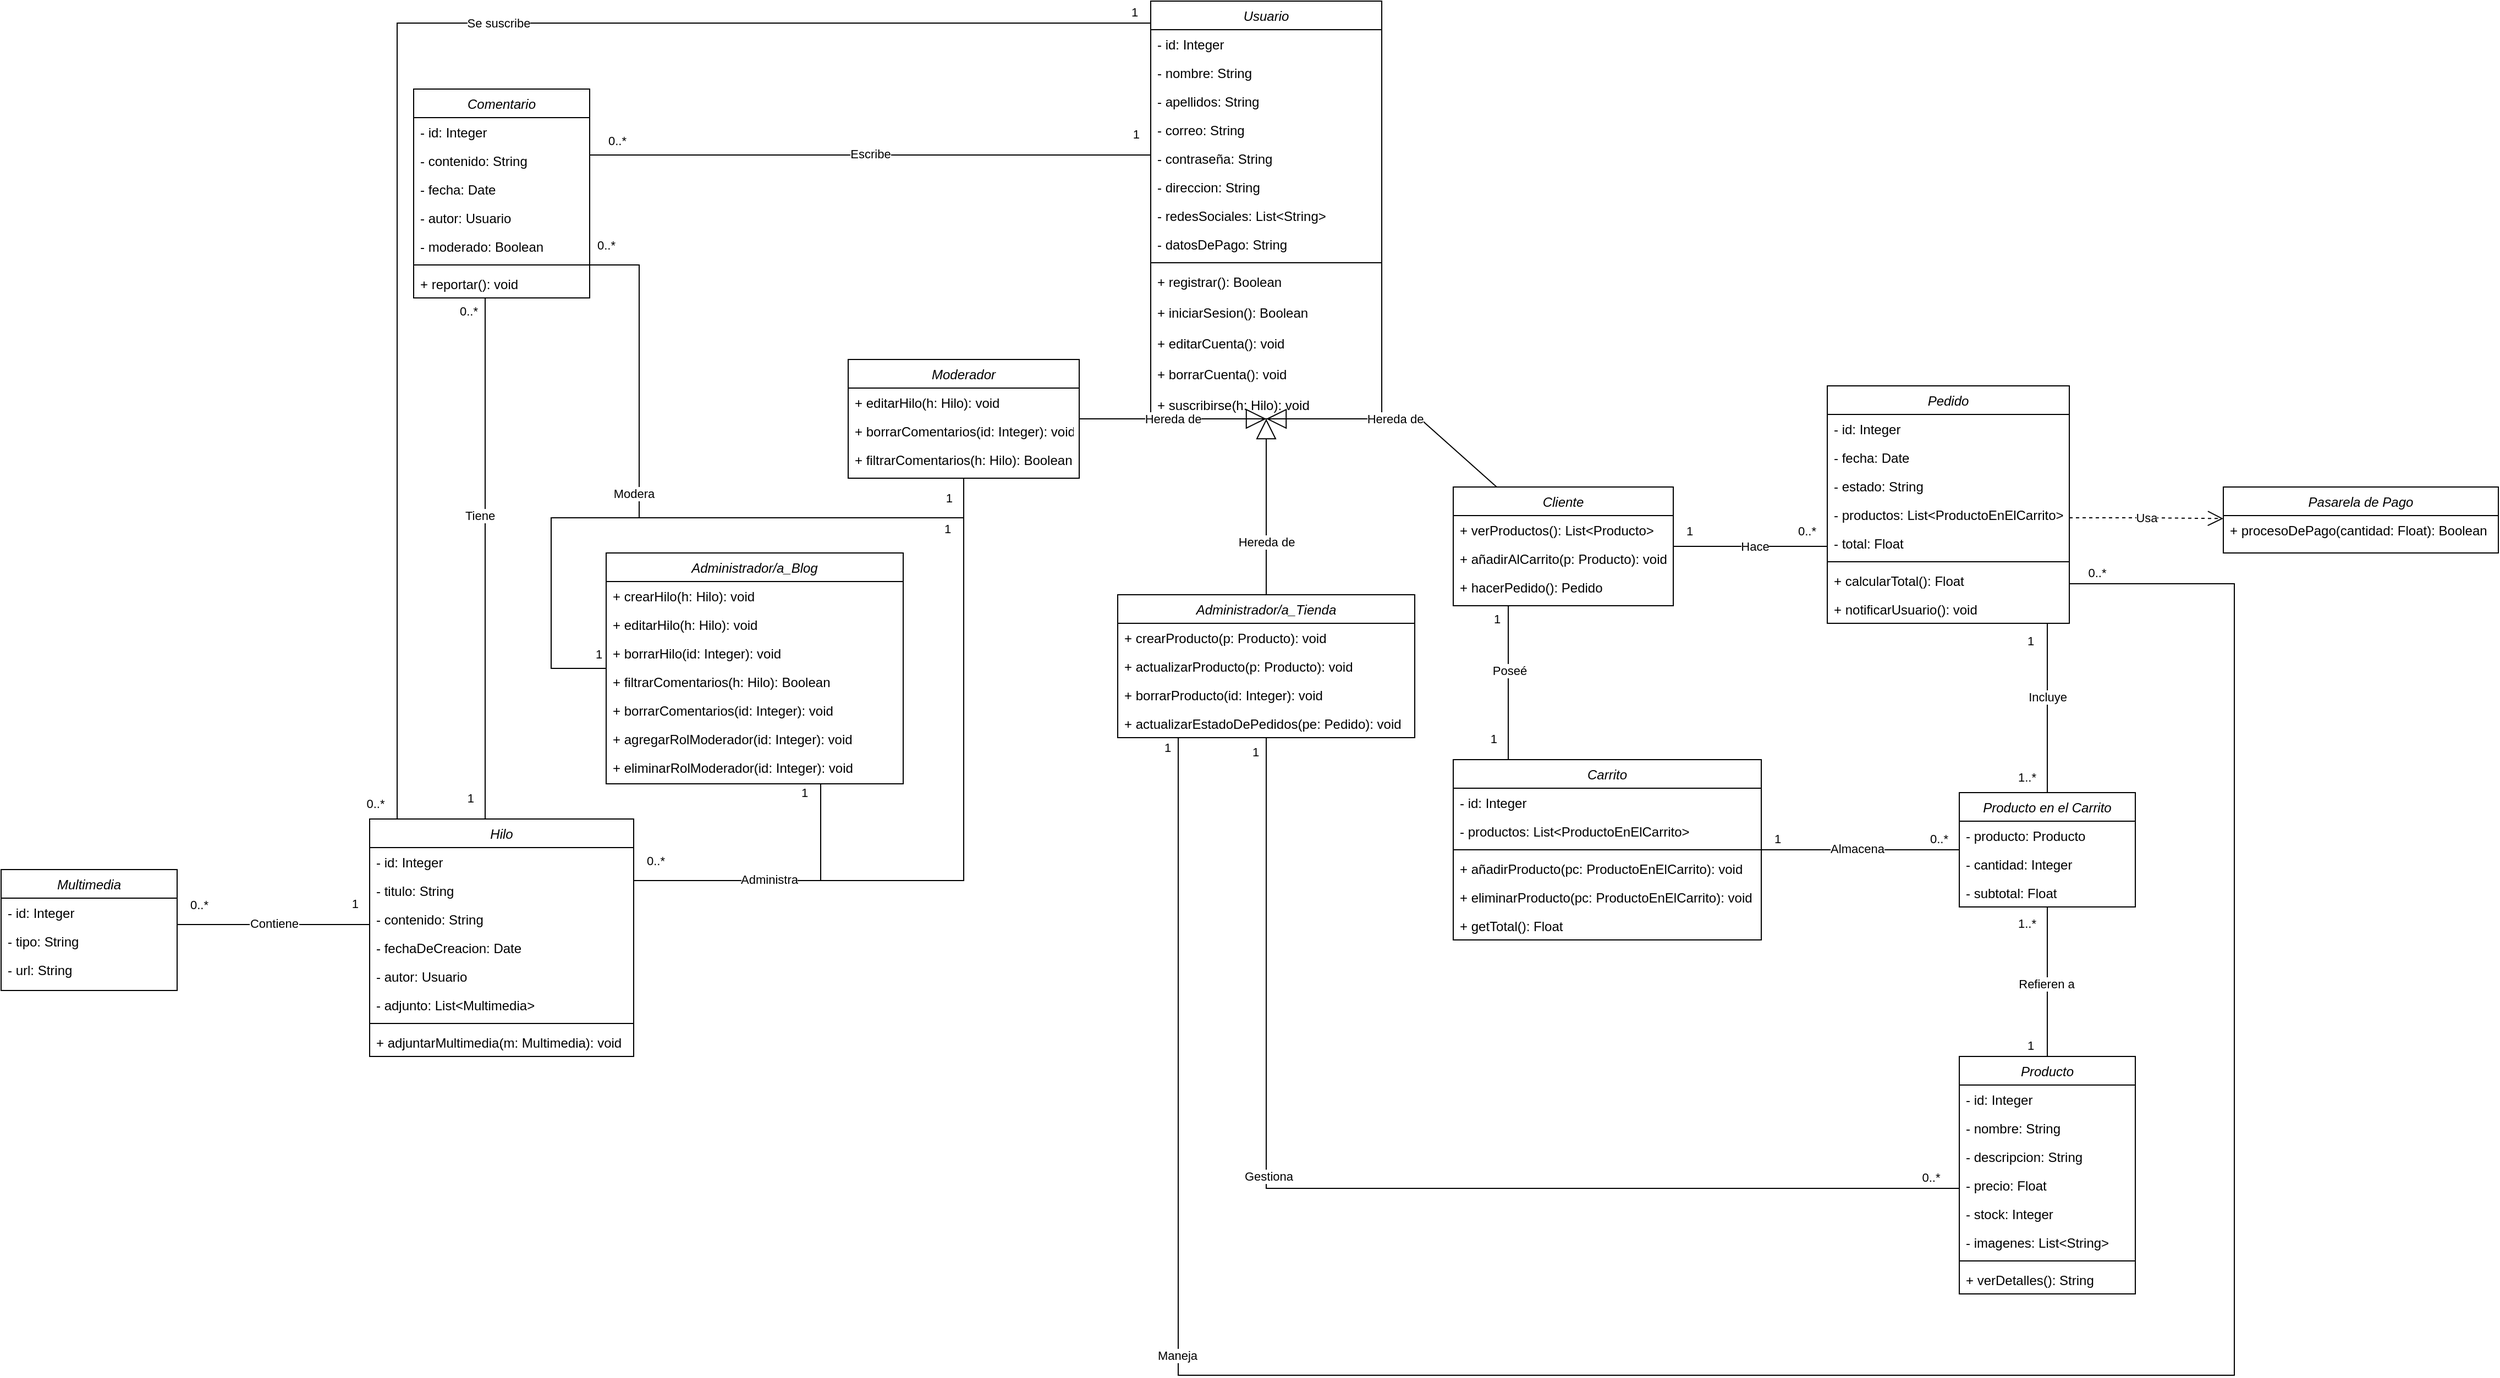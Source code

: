 <mxfile version="26.2.14">
  <diagram id="C5RBs43oDa-KdzZeNtuy" name="Page-1">
    <mxGraphModel dx="4631" dy="1529" grid="1" gridSize="10" guides="1" tooltips="1" connect="1" arrows="1" fold="1" page="1" pageScale="1" pageWidth="827" pageHeight="1169" math="0" shadow="0">
      <root>
        <mxCell id="WIyWlLk6GJQsqaUBKTNV-0" />
        <mxCell id="WIyWlLk6GJQsqaUBKTNV-1" parent="WIyWlLk6GJQsqaUBKTNV-0" />
        <mxCell id="zkfFHV4jXpPFQw0GAbJ--0" value="Usuario" style="swimlane;fontStyle=2;align=center;verticalAlign=top;childLayout=stackLayout;horizontal=1;startSize=26;horizontalStack=0;resizeParent=1;resizeLast=0;collapsible=1;marginBottom=0;rounded=0;shadow=0;strokeWidth=1;" parent="WIyWlLk6GJQsqaUBKTNV-1" vertex="1">
          <mxGeometry x="195" y="120" width="210" height="380" as="geometry">
            <mxRectangle x="230" y="140" width="160" height="26" as="alternateBounds" />
          </mxGeometry>
        </mxCell>
        <mxCell id="zkfFHV4jXpPFQw0GAbJ--1" value="- id: Integer" style="text;align=left;verticalAlign=top;spacingLeft=4;spacingRight=4;overflow=hidden;rotatable=0;points=[[0,0.5],[1,0.5]];portConstraint=eastwest;" parent="zkfFHV4jXpPFQw0GAbJ--0" vertex="1">
          <mxGeometry y="26" width="210" height="26" as="geometry" />
        </mxCell>
        <mxCell id="zkfFHV4jXpPFQw0GAbJ--2" value="- nombre: String" style="text;align=left;verticalAlign=top;spacingLeft=4;spacingRight=4;overflow=hidden;rotatable=0;points=[[0,0.5],[1,0.5]];portConstraint=eastwest;rounded=0;shadow=0;html=0;" parent="zkfFHV4jXpPFQw0GAbJ--0" vertex="1">
          <mxGeometry y="52" width="210" height="26" as="geometry" />
        </mxCell>
        <mxCell id="EdzVAx-ykG8dgAN9baYQ-36" value="- apellidos: String" style="text;align=left;verticalAlign=top;spacingLeft=4;spacingRight=4;overflow=hidden;rotatable=0;points=[[0,0.5],[1,0.5]];portConstraint=eastwest;rounded=0;shadow=0;html=0;" vertex="1" parent="zkfFHV4jXpPFQw0GAbJ--0">
          <mxGeometry y="78" width="210" height="26" as="geometry" />
        </mxCell>
        <mxCell id="N17QHkj_HM7ta7RUgx-7-75" value="- correo: String" style="text;align=left;verticalAlign=top;spacingLeft=4;spacingRight=4;overflow=hidden;rotatable=0;points=[[0,0.5],[1,0.5]];portConstraint=eastwest;rounded=0;shadow=0;html=0;" parent="zkfFHV4jXpPFQw0GAbJ--0" vertex="1">
          <mxGeometry y="104" width="210" height="26" as="geometry" />
        </mxCell>
        <mxCell id="N17QHkj_HM7ta7RUgx-7-76" value="- contraseña: String" style="text;align=left;verticalAlign=top;spacingLeft=4;spacingRight=4;overflow=hidden;rotatable=0;points=[[0,0.5],[1,0.5]];portConstraint=eastwest;rounded=0;shadow=0;html=0;" parent="zkfFHV4jXpPFQw0GAbJ--0" vertex="1">
          <mxGeometry y="130" width="210" height="26" as="geometry" />
        </mxCell>
        <mxCell id="N17QHkj_HM7ta7RUgx-7-77" value="- direccion: String" style="text;align=left;verticalAlign=top;spacingLeft=4;spacingRight=4;overflow=hidden;rotatable=0;points=[[0,0.5],[1,0.5]];portConstraint=eastwest;rounded=0;shadow=0;html=0;" parent="zkfFHV4jXpPFQw0GAbJ--0" vertex="1">
          <mxGeometry y="156" width="210" height="26" as="geometry" />
        </mxCell>
        <mxCell id="EdzVAx-ykG8dgAN9baYQ-37" value="- redesSociales: List&lt;String&gt;" style="text;align=left;verticalAlign=top;spacingLeft=4;spacingRight=4;overflow=hidden;rotatable=0;points=[[0,0.5],[1,0.5]];portConstraint=eastwest;rounded=0;shadow=0;html=0;" vertex="1" parent="zkfFHV4jXpPFQw0GAbJ--0">
          <mxGeometry y="182" width="210" height="26" as="geometry" />
        </mxCell>
        <mxCell id="N17QHkj_HM7ta7RUgx-7-78" value="- datosDePago: String" style="text;align=left;verticalAlign=top;spacingLeft=4;spacingRight=4;overflow=hidden;rotatable=0;points=[[0,0.5],[1,0.5]];portConstraint=eastwest;rounded=0;shadow=0;html=0;" parent="zkfFHV4jXpPFQw0GAbJ--0" vertex="1">
          <mxGeometry y="208" width="210" height="26" as="geometry" />
        </mxCell>
        <mxCell id="zkfFHV4jXpPFQw0GAbJ--4" value="" style="line;html=1;strokeWidth=1;align=left;verticalAlign=middle;spacingTop=-1;spacingLeft=3;spacingRight=3;rotatable=0;labelPosition=right;points=[];portConstraint=eastwest;" parent="zkfFHV4jXpPFQw0GAbJ--0" vertex="1">
          <mxGeometry y="234" width="210" height="8" as="geometry" />
        </mxCell>
        <mxCell id="zkfFHV4jXpPFQw0GAbJ--5" value="+ registrar(): Boolean" style="text;align=left;verticalAlign=top;spacingLeft=4;spacingRight=4;overflow=hidden;rotatable=0;points=[[0,0.5],[1,0.5]];portConstraint=eastwest;" parent="zkfFHV4jXpPFQw0GAbJ--0" vertex="1">
          <mxGeometry y="242" width="210" height="28" as="geometry" />
        </mxCell>
        <mxCell id="N17QHkj_HM7ta7RUgx-7-79" value="+ iniciarSesion(): Boolean" style="text;align=left;verticalAlign=top;spacingLeft=4;spacingRight=4;overflow=hidden;rotatable=0;points=[[0,0.5],[1,0.5]];portConstraint=eastwest;" parent="zkfFHV4jXpPFQw0GAbJ--0" vertex="1">
          <mxGeometry y="270" width="210" height="28" as="geometry" />
        </mxCell>
        <mxCell id="N17QHkj_HM7ta7RUgx-7-80" value="+ editarCuenta(): void" style="text;align=left;verticalAlign=top;spacingLeft=4;spacingRight=4;overflow=hidden;rotatable=0;points=[[0,0.5],[1,0.5]];portConstraint=eastwest;" parent="zkfFHV4jXpPFQw0GAbJ--0" vertex="1">
          <mxGeometry y="298" width="210" height="28" as="geometry" />
        </mxCell>
        <mxCell id="N17QHkj_HM7ta7RUgx-7-81" value="+ borrarCuenta(): void" style="text;align=left;verticalAlign=top;spacingLeft=4;spacingRight=4;overflow=hidden;rotatable=0;points=[[0,0.5],[1,0.5]];portConstraint=eastwest;" parent="zkfFHV4jXpPFQw0GAbJ--0" vertex="1">
          <mxGeometry y="326" width="210" height="28" as="geometry" />
        </mxCell>
        <mxCell id="N17QHkj_HM7ta7RUgx-7-176" value="+ suscribirse(h: Hilo): void" style="text;align=left;verticalAlign=top;spacingLeft=4;spacingRight=4;overflow=hidden;rotatable=0;points=[[0,0.5],[1,0.5]];portConstraint=eastwest;" parent="zkfFHV4jXpPFQw0GAbJ--0" vertex="1">
          <mxGeometry y="354" width="210" height="26" as="geometry" />
        </mxCell>
        <mxCell id="N17QHkj_HM7ta7RUgx-7-183" style="edgeStyle=orthogonalEdgeStyle;rounded=0;orthogonalLoop=1;jettySize=auto;html=1;endArrow=none;startFill=0;" parent="WIyWlLk6GJQsqaUBKTNV-1" source="N17QHkj_HM7ta7RUgx-7-6" target="N17QHkj_HM7ta7RUgx-7-18" edge="1">
          <mxGeometry relative="1" as="geometry">
            <mxPoint x="570" y="1220" as="targetPoint" />
            <Array as="points">
              <mxPoint x="300" y="1200" />
            </Array>
          </mxGeometry>
        </mxCell>
        <mxCell id="N17QHkj_HM7ta7RUgx-7-184" value="1" style="edgeLabel;html=1;align=center;verticalAlign=middle;resizable=0;points=[];" parent="N17QHkj_HM7ta7RUgx-7-183" vertex="1" connectable="0">
          <mxGeometry x="-0.976" y="-1" relative="1" as="geometry">
            <mxPoint x="-9" as="offset" />
          </mxGeometry>
        </mxCell>
        <mxCell id="N17QHkj_HM7ta7RUgx-7-185" value="0..*" style="edgeLabel;html=1;align=center;verticalAlign=middle;resizable=0;points=[];" parent="N17QHkj_HM7ta7RUgx-7-183" vertex="1" connectable="0">
          <mxGeometry x="0.945" y="2" relative="1" as="geometry">
            <mxPoint x="2" y="-8" as="offset" />
          </mxGeometry>
        </mxCell>
        <mxCell id="N17QHkj_HM7ta7RUgx-7-186" value="Gestiona" style="edgeLabel;html=1;align=center;verticalAlign=middle;resizable=0;points=[];" parent="N17QHkj_HM7ta7RUgx-7-183" vertex="1" connectable="0">
          <mxGeometry x="-0.233" y="2" relative="1" as="geometry">
            <mxPoint as="offset" />
          </mxGeometry>
        </mxCell>
        <mxCell id="N17QHkj_HM7ta7RUgx-7-6" value="Administrador/a_Tienda" style="swimlane;fontStyle=2;align=center;verticalAlign=top;childLayout=stackLayout;horizontal=1;startSize=26;horizontalStack=0;resizeParent=1;resizeLast=0;collapsible=1;marginBottom=0;rounded=0;shadow=0;strokeWidth=1;" parent="WIyWlLk6GJQsqaUBKTNV-1" vertex="1">
          <mxGeometry x="165" y="660" width="270" height="130" as="geometry">
            <mxRectangle x="230" y="140" width="160" height="26" as="alternateBounds" />
          </mxGeometry>
        </mxCell>
        <mxCell id="N17QHkj_HM7ta7RUgx-7-8" value="+ crearProducto(p: Producto): void" style="text;align=left;verticalAlign=top;spacingLeft=4;spacingRight=4;overflow=hidden;rotatable=0;points=[[0,0.5],[1,0.5]];portConstraint=eastwest;rounded=0;shadow=0;html=0;" parent="N17QHkj_HM7ta7RUgx-7-6" vertex="1">
          <mxGeometry y="26" width="270" height="26" as="geometry" />
        </mxCell>
        <mxCell id="N17QHkj_HM7ta7RUgx-7-143" value="+ actualizarProducto(p: Producto): void" style="text;align=left;verticalAlign=top;spacingLeft=4;spacingRight=4;overflow=hidden;rotatable=0;points=[[0,0.5],[1,0.5]];portConstraint=eastwest;rounded=0;shadow=0;html=0;" parent="N17QHkj_HM7ta7RUgx-7-6" vertex="1">
          <mxGeometry y="52" width="270" height="26" as="geometry" />
        </mxCell>
        <mxCell id="N17QHkj_HM7ta7RUgx-7-87" value="+ borrarProducto(id: Integer): void" style="text;align=left;verticalAlign=top;spacingLeft=4;spacingRight=4;overflow=hidden;rotatable=0;points=[[0,0.5],[1,0.5]];portConstraint=eastwest;rounded=0;shadow=0;html=0;" parent="N17QHkj_HM7ta7RUgx-7-6" vertex="1">
          <mxGeometry y="78" width="270" height="26" as="geometry" />
        </mxCell>
        <mxCell id="N17QHkj_HM7ta7RUgx-7-88" value="+ actualizarEstadoDePedidos(pe: Pedido): void" style="text;align=left;verticalAlign=top;spacingLeft=4;spacingRight=4;overflow=hidden;rotatable=0;points=[[0,0.5],[1,0.5]];portConstraint=eastwest;rounded=0;shadow=0;html=0;" parent="N17QHkj_HM7ta7RUgx-7-6" vertex="1">
          <mxGeometry y="104" width="270" height="26" as="geometry" />
        </mxCell>
        <mxCell id="N17QHkj_HM7ta7RUgx-7-177" style="edgeStyle=orthogonalEdgeStyle;rounded=0;orthogonalLoop=1;jettySize=auto;html=1;endArrow=none;startFill=0;" parent="WIyWlLk6GJQsqaUBKTNV-1" source="N17QHkj_HM7ta7RUgx-7-12" edge="1">
          <mxGeometry relative="1" as="geometry">
            <mxPoint x="-180" y="920" as="targetPoint" />
            <Array as="points">
              <mxPoint x="25" y="920" />
            </Array>
          </mxGeometry>
        </mxCell>
        <mxCell id="N17QHkj_HM7ta7RUgx-7-178" value="1" style="edgeLabel;html=1;align=center;verticalAlign=middle;resizable=0;points=[];" parent="N17QHkj_HM7ta7RUgx-7-177" vertex="1" connectable="0">
          <mxGeometry x="-0.905" y="2" relative="1" as="geometry">
            <mxPoint x="-17" y="19" as="offset" />
          </mxGeometry>
        </mxCell>
        <mxCell id="N17QHkj_HM7ta7RUgx-7-12" value="Moderador" style="swimlane;fontStyle=2;align=center;verticalAlign=top;childLayout=stackLayout;horizontal=1;startSize=26;horizontalStack=0;resizeParent=1;resizeLast=0;collapsible=1;marginBottom=0;rounded=0;shadow=0;strokeWidth=1;" parent="WIyWlLk6GJQsqaUBKTNV-1" vertex="1">
          <mxGeometry x="-80" y="446" width="210" height="108" as="geometry">
            <mxRectangle x="230" y="140" width="160" height="26" as="alternateBounds" />
          </mxGeometry>
        </mxCell>
        <mxCell id="N17QHkj_HM7ta7RUgx-7-173" value="+ editarHilo(h: Hilo): void" style="text;align=left;verticalAlign=top;spacingLeft=4;spacingRight=4;overflow=hidden;rotatable=0;points=[[0,0.5],[1,0.5]];portConstraint=eastwest;rounded=0;shadow=0;html=0;" parent="N17QHkj_HM7ta7RUgx-7-12" vertex="1">
          <mxGeometry y="26" width="210" height="26" as="geometry" />
        </mxCell>
        <mxCell id="N17QHkj_HM7ta7RUgx-7-168" value="+ borrarComentarios(id: Integer): void" style="text;align=left;verticalAlign=top;spacingLeft=4;spacingRight=4;overflow=hidden;rotatable=0;points=[[0,0.5],[1,0.5]];portConstraint=eastwest;rounded=0;shadow=0;html=0;" parent="N17QHkj_HM7ta7RUgx-7-12" vertex="1">
          <mxGeometry y="52" width="210" height="26" as="geometry" />
        </mxCell>
        <mxCell id="N17QHkj_HM7ta7RUgx-7-175" value="+ filtrarComentarios(h: Hilo): Boolean" style="text;align=left;verticalAlign=top;spacingLeft=4;spacingRight=4;overflow=hidden;rotatable=0;points=[[0,0.5],[1,0.5]];portConstraint=eastwest;" parent="N17QHkj_HM7ta7RUgx-7-12" vertex="1">
          <mxGeometry y="78" width="210" height="26" as="geometry" />
        </mxCell>
        <mxCell id="N17QHkj_HM7ta7RUgx-7-18" value="Producto" style="swimlane;fontStyle=2;align=center;verticalAlign=top;childLayout=stackLayout;horizontal=1;startSize=26;horizontalStack=0;resizeParent=1;resizeLast=0;collapsible=1;marginBottom=0;rounded=0;shadow=0;strokeWidth=1;" parent="WIyWlLk6GJQsqaUBKTNV-1" vertex="1">
          <mxGeometry x="930" y="1080" width="160" height="216" as="geometry">
            <mxRectangle x="230" y="140" width="160" height="26" as="alternateBounds" />
          </mxGeometry>
        </mxCell>
        <mxCell id="N17QHkj_HM7ta7RUgx-7-19" value="- id: Integer" style="text;align=left;verticalAlign=top;spacingLeft=4;spacingRight=4;overflow=hidden;rotatable=0;points=[[0,0.5],[1,0.5]];portConstraint=eastwest;" parent="N17QHkj_HM7ta7RUgx-7-18" vertex="1">
          <mxGeometry y="26" width="160" height="26" as="geometry" />
        </mxCell>
        <mxCell id="N17QHkj_HM7ta7RUgx-7-20" value="- nombre: String" style="text;align=left;verticalAlign=top;spacingLeft=4;spacingRight=4;overflow=hidden;rotatable=0;points=[[0,0.5],[1,0.5]];portConstraint=eastwest;rounded=0;shadow=0;html=0;" parent="N17QHkj_HM7ta7RUgx-7-18" vertex="1">
          <mxGeometry y="52" width="160" height="26" as="geometry" />
        </mxCell>
        <mxCell id="N17QHkj_HM7ta7RUgx-7-21" value="- descripcion: String" style="text;align=left;verticalAlign=top;spacingLeft=4;spacingRight=4;overflow=hidden;rotatable=0;points=[[0,0.5],[1,0.5]];portConstraint=eastwest;rounded=0;shadow=0;html=0;" parent="N17QHkj_HM7ta7RUgx-7-18" vertex="1">
          <mxGeometry y="78" width="160" height="26" as="geometry" />
        </mxCell>
        <mxCell id="N17QHkj_HM7ta7RUgx-7-93" value="- precio: Float" style="text;align=left;verticalAlign=top;spacingLeft=4;spacingRight=4;overflow=hidden;rotatable=0;points=[[0,0.5],[1,0.5]];portConstraint=eastwest;rounded=0;shadow=0;html=0;" parent="N17QHkj_HM7ta7RUgx-7-18" vertex="1">
          <mxGeometry y="104" width="160" height="26" as="geometry" />
        </mxCell>
        <mxCell id="N17QHkj_HM7ta7RUgx-7-94" value="- stock: Integer" style="text;align=left;verticalAlign=top;spacingLeft=4;spacingRight=4;overflow=hidden;rotatable=0;points=[[0,0.5],[1,0.5]];portConstraint=eastwest;rounded=0;shadow=0;html=0;" parent="N17QHkj_HM7ta7RUgx-7-18" vertex="1">
          <mxGeometry y="130" width="160" height="26" as="geometry" />
        </mxCell>
        <mxCell id="N17QHkj_HM7ta7RUgx-7-95" value="- imagenes: List&lt;String&gt;" style="text;align=left;verticalAlign=top;spacingLeft=4;spacingRight=4;overflow=hidden;rotatable=0;points=[[0,0.5],[1,0.5]];portConstraint=eastwest;rounded=0;shadow=0;html=0;" parent="N17QHkj_HM7ta7RUgx-7-18" vertex="1">
          <mxGeometry y="156" width="160" height="26" as="geometry" />
        </mxCell>
        <mxCell id="N17QHkj_HM7ta7RUgx-7-22" value="" style="line;html=1;strokeWidth=1;align=left;verticalAlign=middle;spacingTop=-1;spacingLeft=3;spacingRight=3;rotatable=0;labelPosition=right;points=[];portConstraint=eastwest;" parent="N17QHkj_HM7ta7RUgx-7-18" vertex="1">
          <mxGeometry y="182" width="160" height="8" as="geometry" />
        </mxCell>
        <mxCell id="N17QHkj_HM7ta7RUgx-7-23" value="+ verDetalles(): String" style="text;align=left;verticalAlign=top;spacingLeft=4;spacingRight=4;overflow=hidden;rotatable=0;points=[[0,0.5],[1,0.5]];portConstraint=eastwest;" parent="N17QHkj_HM7ta7RUgx-7-18" vertex="1">
          <mxGeometry y="190" width="160" height="26" as="geometry" />
        </mxCell>
        <mxCell id="N17QHkj_HM7ta7RUgx-7-24" value="Carrito" style="swimlane;fontStyle=2;align=center;verticalAlign=top;childLayout=stackLayout;horizontal=1;startSize=26;horizontalStack=0;resizeParent=1;resizeLast=0;collapsible=1;marginBottom=0;rounded=0;shadow=0;strokeWidth=1;" parent="WIyWlLk6GJQsqaUBKTNV-1" vertex="1">
          <mxGeometry x="470" y="810" width="280" height="164" as="geometry">
            <mxRectangle x="230" y="140" width="160" height="26" as="alternateBounds" />
          </mxGeometry>
        </mxCell>
        <mxCell id="N17QHkj_HM7ta7RUgx-7-25" value="- id: Integer" style="text;align=left;verticalAlign=top;spacingLeft=4;spacingRight=4;overflow=hidden;rotatable=0;points=[[0,0.5],[1,0.5]];portConstraint=eastwest;" parent="N17QHkj_HM7ta7RUgx-7-24" vertex="1">
          <mxGeometry y="26" width="280" height="26" as="geometry" />
        </mxCell>
        <mxCell id="N17QHkj_HM7ta7RUgx-7-26" value="- productos: List&lt;ProductoEnElCarrito&gt;" style="text;align=left;verticalAlign=top;spacingLeft=4;spacingRight=4;overflow=hidden;rotatable=0;points=[[0,0.5],[1,0.5]];portConstraint=eastwest;rounded=0;shadow=0;html=0;" parent="N17QHkj_HM7ta7RUgx-7-24" vertex="1">
          <mxGeometry y="52" width="280" height="26" as="geometry" />
        </mxCell>
        <mxCell id="N17QHkj_HM7ta7RUgx-7-28" value="" style="line;html=1;strokeWidth=1;align=left;verticalAlign=middle;spacingTop=-1;spacingLeft=3;spacingRight=3;rotatable=0;labelPosition=right;points=[];portConstraint=eastwest;" parent="N17QHkj_HM7ta7RUgx-7-24" vertex="1">
          <mxGeometry y="78" width="280" height="8" as="geometry" />
        </mxCell>
        <mxCell id="N17QHkj_HM7ta7RUgx-7-29" value="+ añadirProducto(pc: ProductoEnElCarrito): void" style="text;align=left;verticalAlign=top;spacingLeft=4;spacingRight=4;overflow=hidden;rotatable=0;points=[[0,0.5],[1,0.5]];portConstraint=eastwest;" parent="N17QHkj_HM7ta7RUgx-7-24" vertex="1">
          <mxGeometry y="86" width="280" height="26" as="geometry" />
        </mxCell>
        <mxCell id="N17QHkj_HM7ta7RUgx-7-97" value="+ eliminarProducto(pc: ProductoEnElCarrito): void" style="text;align=left;verticalAlign=top;spacingLeft=4;spacingRight=4;overflow=hidden;rotatable=0;points=[[0,0.5],[1,0.5]];portConstraint=eastwest;" parent="N17QHkj_HM7ta7RUgx-7-24" vertex="1">
          <mxGeometry y="112" width="280" height="26" as="geometry" />
        </mxCell>
        <mxCell id="N17QHkj_HM7ta7RUgx-7-96" value="+ getTotal(): Float" style="text;align=left;verticalAlign=top;spacingLeft=4;spacingRight=4;overflow=hidden;rotatable=0;points=[[0,0.5],[1,0.5]];portConstraint=eastwest;" parent="N17QHkj_HM7ta7RUgx-7-24" vertex="1">
          <mxGeometry y="138" width="280" height="26" as="geometry" />
        </mxCell>
        <mxCell id="N17QHkj_HM7ta7RUgx-7-30" value="Producto en el Carrito" style="swimlane;fontStyle=2;align=center;verticalAlign=top;childLayout=stackLayout;horizontal=1;startSize=26;horizontalStack=0;resizeParent=1;resizeLast=0;collapsible=1;marginBottom=0;rounded=0;shadow=0;strokeWidth=1;" parent="WIyWlLk6GJQsqaUBKTNV-1" vertex="1">
          <mxGeometry x="930" y="840" width="160" height="104" as="geometry">
            <mxRectangle x="230" y="140" width="160" height="26" as="alternateBounds" />
          </mxGeometry>
        </mxCell>
        <mxCell id="N17QHkj_HM7ta7RUgx-7-31" value="- producto: Producto" style="text;align=left;verticalAlign=top;spacingLeft=4;spacingRight=4;overflow=hidden;rotatable=0;points=[[0,0.5],[1,0.5]];portConstraint=eastwest;" parent="N17QHkj_HM7ta7RUgx-7-30" vertex="1">
          <mxGeometry y="26" width="160" height="26" as="geometry" />
        </mxCell>
        <mxCell id="N17QHkj_HM7ta7RUgx-7-32" value="- cantidad: Integer" style="text;align=left;verticalAlign=top;spacingLeft=4;spacingRight=4;overflow=hidden;rotatable=0;points=[[0,0.5],[1,0.5]];portConstraint=eastwest;rounded=0;shadow=0;html=0;" parent="N17QHkj_HM7ta7RUgx-7-30" vertex="1">
          <mxGeometry y="52" width="160" height="26" as="geometry" />
        </mxCell>
        <mxCell id="N17QHkj_HM7ta7RUgx-7-33" value="- subtotal: Float" style="text;align=left;verticalAlign=top;spacingLeft=4;spacingRight=4;overflow=hidden;rotatable=0;points=[[0,0.5],[1,0.5]];portConstraint=eastwest;rounded=0;shadow=0;html=0;" parent="N17QHkj_HM7ta7RUgx-7-30" vertex="1">
          <mxGeometry y="78" width="160" height="26" as="geometry" />
        </mxCell>
        <mxCell id="N17QHkj_HM7ta7RUgx-7-36" value="Pedido" style="swimlane;fontStyle=2;align=center;verticalAlign=top;childLayout=stackLayout;horizontal=1;startSize=26;horizontalStack=0;resizeParent=1;resizeLast=0;collapsible=1;marginBottom=0;rounded=0;shadow=0;strokeWidth=1;" parent="WIyWlLk6GJQsqaUBKTNV-1" vertex="1">
          <mxGeometry x="810" y="470" width="220" height="216" as="geometry">
            <mxRectangle x="230" y="140" width="160" height="26" as="alternateBounds" />
          </mxGeometry>
        </mxCell>
        <mxCell id="N17QHkj_HM7ta7RUgx-7-37" value="- id: Integer" style="text;align=left;verticalAlign=top;spacingLeft=4;spacingRight=4;overflow=hidden;rotatable=0;points=[[0,0.5],[1,0.5]];portConstraint=eastwest;" parent="N17QHkj_HM7ta7RUgx-7-36" vertex="1">
          <mxGeometry y="26" width="220" height="26" as="geometry" />
        </mxCell>
        <mxCell id="N17QHkj_HM7ta7RUgx-7-38" value="- fecha: Date" style="text;align=left;verticalAlign=top;spacingLeft=4;spacingRight=4;overflow=hidden;rotatable=0;points=[[0,0.5],[1,0.5]];portConstraint=eastwest;rounded=0;shadow=0;html=0;" parent="N17QHkj_HM7ta7RUgx-7-36" vertex="1">
          <mxGeometry y="52" width="220" height="26" as="geometry" />
        </mxCell>
        <mxCell id="N17QHkj_HM7ta7RUgx-7-39" value="- estado: String" style="text;align=left;verticalAlign=top;spacingLeft=4;spacingRight=4;overflow=hidden;rotatable=0;points=[[0,0.5],[1,0.5]];portConstraint=eastwest;rounded=0;shadow=0;html=0;" parent="N17QHkj_HM7ta7RUgx-7-36" vertex="1">
          <mxGeometry y="78" width="220" height="26" as="geometry" />
        </mxCell>
        <mxCell id="N17QHkj_HM7ta7RUgx-7-98" value="- productos: List&lt;ProductoEnElCarrito&gt;" style="text;align=left;verticalAlign=top;spacingLeft=4;spacingRight=4;overflow=hidden;rotatable=0;points=[[0,0.5],[1,0.5]];portConstraint=eastwest;rounded=0;shadow=0;html=0;" parent="N17QHkj_HM7ta7RUgx-7-36" vertex="1">
          <mxGeometry y="104" width="220" height="26" as="geometry" />
        </mxCell>
        <mxCell id="N17QHkj_HM7ta7RUgx-7-99" value="- total: Float" style="text;align=left;verticalAlign=top;spacingLeft=4;spacingRight=4;overflow=hidden;rotatable=0;points=[[0,0.5],[1,0.5]];portConstraint=eastwest;rounded=0;shadow=0;html=0;" parent="N17QHkj_HM7ta7RUgx-7-36" vertex="1">
          <mxGeometry y="130" width="220" height="26" as="geometry" />
        </mxCell>
        <mxCell id="N17QHkj_HM7ta7RUgx-7-40" value="" style="line;html=1;strokeWidth=1;align=left;verticalAlign=middle;spacingTop=-1;spacingLeft=3;spacingRight=3;rotatable=0;labelPosition=right;points=[];portConstraint=eastwest;" parent="N17QHkj_HM7ta7RUgx-7-36" vertex="1">
          <mxGeometry y="156" width="220" height="8" as="geometry" />
        </mxCell>
        <mxCell id="N17QHkj_HM7ta7RUgx-7-41" value="+ calcularTotal(): Float" style="text;align=left;verticalAlign=top;spacingLeft=4;spacingRight=4;overflow=hidden;rotatable=0;points=[[0,0.5],[1,0.5]];portConstraint=eastwest;" parent="N17QHkj_HM7ta7RUgx-7-36" vertex="1">
          <mxGeometry y="164" width="220" height="26" as="geometry" />
        </mxCell>
        <mxCell id="N17QHkj_HM7ta7RUgx-7-100" value="+ notificarUsuario(): void" style="text;align=left;verticalAlign=top;spacingLeft=4;spacingRight=4;overflow=hidden;rotatable=0;points=[[0,0.5],[1,0.5]];portConstraint=eastwest;" parent="N17QHkj_HM7ta7RUgx-7-36" vertex="1">
          <mxGeometry y="190" width="220" height="26" as="geometry" />
        </mxCell>
        <mxCell id="N17QHkj_HM7ta7RUgx-7-42" value="Pasarela de Pago" style="swimlane;fontStyle=2;align=center;verticalAlign=top;childLayout=stackLayout;horizontal=1;startSize=26;horizontalStack=0;resizeParent=1;resizeLast=0;collapsible=1;marginBottom=0;rounded=0;shadow=0;strokeWidth=1;" parent="WIyWlLk6GJQsqaUBKTNV-1" vertex="1">
          <mxGeometry x="1170" y="562" width="250" height="60" as="geometry">
            <mxRectangle x="230" y="140" width="160" height="26" as="alternateBounds" />
          </mxGeometry>
        </mxCell>
        <mxCell id="N17QHkj_HM7ta7RUgx-7-43" value="+ procesoDePago(cantidad: Float): Boolean" style="text;align=left;verticalAlign=top;spacingLeft=4;spacingRight=4;overflow=hidden;rotatable=0;points=[[0,0.5],[1,0.5]];portConstraint=eastwest;" parent="N17QHkj_HM7ta7RUgx-7-42" vertex="1">
          <mxGeometry y="26" width="250" height="26" as="geometry" />
        </mxCell>
        <mxCell id="N17QHkj_HM7ta7RUgx-7-48" value="Hilo" style="swimlane;fontStyle=2;align=center;verticalAlign=top;childLayout=stackLayout;horizontal=1;startSize=26;horizontalStack=0;resizeParent=1;resizeLast=0;collapsible=1;marginBottom=0;rounded=0;shadow=0;strokeWidth=1;" parent="WIyWlLk6GJQsqaUBKTNV-1" vertex="1">
          <mxGeometry x="-515" y="864" width="240" height="216" as="geometry">
            <mxRectangle x="230" y="140" width="160" height="26" as="alternateBounds" />
          </mxGeometry>
        </mxCell>
        <mxCell id="N17QHkj_HM7ta7RUgx-7-49" value="- id: Integer" style="text;align=left;verticalAlign=top;spacingLeft=4;spacingRight=4;overflow=hidden;rotatable=0;points=[[0,0.5],[1,0.5]];portConstraint=eastwest;" parent="N17QHkj_HM7ta7RUgx-7-48" vertex="1">
          <mxGeometry y="26" width="240" height="26" as="geometry" />
        </mxCell>
        <mxCell id="N17QHkj_HM7ta7RUgx-7-50" value="- titulo: String" style="text;align=left;verticalAlign=top;spacingLeft=4;spacingRight=4;overflow=hidden;rotatable=0;points=[[0,0.5],[1,0.5]];portConstraint=eastwest;rounded=0;shadow=0;html=0;" parent="N17QHkj_HM7ta7RUgx-7-48" vertex="1">
          <mxGeometry y="52" width="240" height="26" as="geometry" />
        </mxCell>
        <mxCell id="N17QHkj_HM7ta7RUgx-7-51" value="- contenido: String" style="text;align=left;verticalAlign=top;spacingLeft=4;spacingRight=4;overflow=hidden;rotatable=0;points=[[0,0.5],[1,0.5]];portConstraint=eastwest;rounded=0;shadow=0;html=0;" parent="N17QHkj_HM7ta7RUgx-7-48" vertex="1">
          <mxGeometry y="78" width="240" height="26" as="geometry" />
        </mxCell>
        <mxCell id="N17QHkj_HM7ta7RUgx-7-102" value="- fechaDeCreacion: Date" style="text;align=left;verticalAlign=top;spacingLeft=4;spacingRight=4;overflow=hidden;rotatable=0;points=[[0,0.5],[1,0.5]];portConstraint=eastwest;rounded=0;shadow=0;html=0;" parent="N17QHkj_HM7ta7RUgx-7-48" vertex="1">
          <mxGeometry y="104" width="240" height="26" as="geometry" />
        </mxCell>
        <mxCell id="N17QHkj_HM7ta7RUgx-7-103" value="- autor: Usuario" style="text;align=left;verticalAlign=top;spacingLeft=4;spacingRight=4;overflow=hidden;rotatable=0;points=[[0,0.5],[1,0.5]];portConstraint=eastwest;rounded=0;shadow=0;html=0;" parent="N17QHkj_HM7ta7RUgx-7-48" vertex="1">
          <mxGeometry y="130" width="240" height="26" as="geometry" />
        </mxCell>
        <mxCell id="N17QHkj_HM7ta7RUgx-7-104" value="- adjunto: List&lt;Multimedia&gt;" style="text;align=left;verticalAlign=top;spacingLeft=4;spacingRight=4;overflow=hidden;rotatable=0;points=[[0,0.5],[1,0.5]];portConstraint=eastwest;rounded=0;shadow=0;html=0;" parent="N17QHkj_HM7ta7RUgx-7-48" vertex="1">
          <mxGeometry y="156" width="240" height="26" as="geometry" />
        </mxCell>
        <mxCell id="N17QHkj_HM7ta7RUgx-7-52" value="" style="line;html=1;strokeWidth=1;align=left;verticalAlign=middle;spacingTop=-1;spacingLeft=3;spacingRight=3;rotatable=0;labelPosition=right;points=[];portConstraint=eastwest;" parent="N17QHkj_HM7ta7RUgx-7-48" vertex="1">
          <mxGeometry y="182" width="240" height="8" as="geometry" />
        </mxCell>
        <mxCell id="N17QHkj_HM7ta7RUgx-7-53" value="+ adjuntarMultimedia(m: Multimedia): void" style="text;align=left;verticalAlign=top;spacingLeft=4;spacingRight=4;overflow=hidden;rotatable=0;points=[[0,0.5],[1,0.5]];portConstraint=eastwest;" parent="N17QHkj_HM7ta7RUgx-7-48" vertex="1">
          <mxGeometry y="190" width="240" height="26" as="geometry" />
        </mxCell>
        <mxCell id="N17QHkj_HM7ta7RUgx-7-54" value="Comentario" style="swimlane;fontStyle=2;align=center;verticalAlign=top;childLayout=stackLayout;horizontal=1;startSize=26;horizontalStack=0;resizeParent=1;resizeLast=0;collapsible=1;marginBottom=0;rounded=0;shadow=0;strokeWidth=1;" parent="WIyWlLk6GJQsqaUBKTNV-1" vertex="1">
          <mxGeometry x="-475" y="200" width="160" height="190" as="geometry">
            <mxRectangle x="230" y="140" width="160" height="26" as="alternateBounds" />
          </mxGeometry>
        </mxCell>
        <mxCell id="N17QHkj_HM7ta7RUgx-7-55" value="- id: Integer" style="text;align=left;verticalAlign=top;spacingLeft=4;spacingRight=4;overflow=hidden;rotatable=0;points=[[0,0.5],[1,0.5]];portConstraint=eastwest;" parent="N17QHkj_HM7ta7RUgx-7-54" vertex="1">
          <mxGeometry y="26" width="160" height="26" as="geometry" />
        </mxCell>
        <mxCell id="N17QHkj_HM7ta7RUgx-7-56" value="- contenido: String" style="text;align=left;verticalAlign=top;spacingLeft=4;spacingRight=4;overflow=hidden;rotatable=0;points=[[0,0.5],[1,0.5]];portConstraint=eastwest;rounded=0;shadow=0;html=0;" parent="N17QHkj_HM7ta7RUgx-7-54" vertex="1">
          <mxGeometry y="52" width="160" height="26" as="geometry" />
        </mxCell>
        <mxCell id="N17QHkj_HM7ta7RUgx-7-57" value="- fecha: Date" style="text;align=left;verticalAlign=top;spacingLeft=4;spacingRight=4;overflow=hidden;rotatable=0;points=[[0,0.5],[1,0.5]];portConstraint=eastwest;rounded=0;shadow=0;html=0;" parent="N17QHkj_HM7ta7RUgx-7-54" vertex="1">
          <mxGeometry y="78" width="160" height="26" as="geometry" />
        </mxCell>
        <mxCell id="N17QHkj_HM7ta7RUgx-7-105" value="- autor: Usuario" style="text;align=left;verticalAlign=top;spacingLeft=4;spacingRight=4;overflow=hidden;rotatable=0;points=[[0,0.5],[1,0.5]];portConstraint=eastwest;rounded=0;shadow=0;html=0;" parent="N17QHkj_HM7ta7RUgx-7-54" vertex="1">
          <mxGeometry y="104" width="160" height="26" as="geometry" />
        </mxCell>
        <mxCell id="N17QHkj_HM7ta7RUgx-7-106" value="- moderado: Boolean" style="text;align=left;verticalAlign=top;spacingLeft=4;spacingRight=4;overflow=hidden;rotatable=0;points=[[0,0.5],[1,0.5]];portConstraint=eastwest;rounded=0;shadow=0;html=0;" parent="N17QHkj_HM7ta7RUgx-7-54" vertex="1">
          <mxGeometry y="130" width="160" height="26" as="geometry" />
        </mxCell>
        <mxCell id="N17QHkj_HM7ta7RUgx-7-58" value="" style="line;html=1;strokeWidth=1;align=left;verticalAlign=middle;spacingTop=-1;spacingLeft=3;spacingRight=3;rotatable=0;labelPosition=right;points=[];portConstraint=eastwest;" parent="N17QHkj_HM7ta7RUgx-7-54" vertex="1">
          <mxGeometry y="156" width="160" height="8" as="geometry" />
        </mxCell>
        <mxCell id="N17QHkj_HM7ta7RUgx-7-59" value="+ reportar(): void" style="text;align=left;verticalAlign=top;spacingLeft=4;spacingRight=4;overflow=hidden;rotatable=0;points=[[0,0.5],[1,0.5]];portConstraint=eastwest;" parent="N17QHkj_HM7ta7RUgx-7-54" vertex="1">
          <mxGeometry y="164" width="160" height="26" as="geometry" />
        </mxCell>
        <mxCell id="N17QHkj_HM7ta7RUgx-7-60" value="Multimedia" style="swimlane;fontStyle=2;align=center;verticalAlign=top;childLayout=stackLayout;horizontal=1;startSize=26;horizontalStack=0;resizeParent=1;resizeLast=0;collapsible=1;marginBottom=0;rounded=0;shadow=0;strokeWidth=1;" parent="WIyWlLk6GJQsqaUBKTNV-1" vertex="1">
          <mxGeometry x="-850" y="910" width="160" height="110" as="geometry">
            <mxRectangle x="230" y="140" width="160" height="26" as="alternateBounds" />
          </mxGeometry>
        </mxCell>
        <mxCell id="N17QHkj_HM7ta7RUgx-7-61" value="- id: Integer" style="text;align=left;verticalAlign=top;spacingLeft=4;spacingRight=4;overflow=hidden;rotatable=0;points=[[0,0.5],[1,0.5]];portConstraint=eastwest;" parent="N17QHkj_HM7ta7RUgx-7-60" vertex="1">
          <mxGeometry y="26" width="160" height="26" as="geometry" />
        </mxCell>
        <mxCell id="N17QHkj_HM7ta7RUgx-7-62" value="- tipo: String" style="text;align=left;verticalAlign=top;spacingLeft=4;spacingRight=4;overflow=hidden;rotatable=0;points=[[0,0.5],[1,0.5]];portConstraint=eastwest;rounded=0;shadow=0;html=0;" parent="N17QHkj_HM7ta7RUgx-7-60" vertex="1">
          <mxGeometry y="52" width="160" height="26" as="geometry" />
        </mxCell>
        <mxCell id="N17QHkj_HM7ta7RUgx-7-63" value="- url: String" style="text;align=left;verticalAlign=top;spacingLeft=4;spacingRight=4;overflow=hidden;rotatable=0;points=[[0,0.5],[1,0.5]];portConstraint=eastwest;rounded=0;shadow=0;html=0;" parent="N17QHkj_HM7ta7RUgx-7-60" vertex="1">
          <mxGeometry y="78" width="160" height="26" as="geometry" />
        </mxCell>
        <mxCell id="N17QHkj_HM7ta7RUgx-7-0" value="Cliente" style="swimlane;fontStyle=2;align=center;verticalAlign=top;childLayout=stackLayout;horizontal=1;startSize=26;horizontalStack=0;resizeParent=1;resizeLast=0;collapsible=1;marginBottom=0;rounded=0;shadow=0;strokeWidth=1;" parent="WIyWlLk6GJQsqaUBKTNV-1" vertex="1">
          <mxGeometry x="470" y="562" width="200" height="108" as="geometry">
            <mxRectangle x="230" y="140" width="160" height="26" as="alternateBounds" />
          </mxGeometry>
        </mxCell>
        <mxCell id="N17QHkj_HM7ta7RUgx-7-5" value="+ verProductos(): List&lt;Producto&gt;" style="text;align=left;verticalAlign=top;spacingLeft=4;spacingRight=4;overflow=hidden;rotatable=0;points=[[0,0.5],[1,0.5]];portConstraint=eastwest;" parent="N17QHkj_HM7ta7RUgx-7-0" vertex="1">
          <mxGeometry y="26" width="200" height="26" as="geometry" />
        </mxCell>
        <mxCell id="N17QHkj_HM7ta7RUgx-7-83" value="+ añadirAlCarrito(p: Producto): void" style="text;align=left;verticalAlign=top;spacingLeft=4;spacingRight=4;overflow=hidden;rotatable=0;points=[[0,0.5],[1,0.5]];portConstraint=eastwest;" parent="N17QHkj_HM7ta7RUgx-7-0" vertex="1">
          <mxGeometry y="52" width="200" height="26" as="geometry" />
        </mxCell>
        <mxCell id="N17QHkj_HM7ta7RUgx-7-84" value="+ hacerPedido(): Pedido" style="text;align=left;verticalAlign=top;spacingLeft=4;spacingRight=4;overflow=hidden;rotatable=0;points=[[0,0.5],[1,0.5]];portConstraint=eastwest;" parent="N17QHkj_HM7ta7RUgx-7-0" vertex="1">
          <mxGeometry y="78" width="200" height="26" as="geometry" />
        </mxCell>
        <mxCell id="N17QHkj_HM7ta7RUgx-7-109" value="Hereda de" style="endArrow=block;endSize=16;endFill=0;html=1;rounded=0;" parent="WIyWlLk6GJQsqaUBKTNV-1" source="N17QHkj_HM7ta7RUgx-7-12" target="zkfFHV4jXpPFQw0GAbJ--0" edge="1">
          <mxGeometry width="160" relative="1" as="geometry">
            <mxPoint x="100" y="540" as="sourcePoint" />
            <mxPoint x="260" y="490" as="targetPoint" />
            <Array as="points">
              <mxPoint x="220" y="500" />
              <mxPoint x="300" y="500" />
            </Array>
          </mxGeometry>
        </mxCell>
        <mxCell id="N17QHkj_HM7ta7RUgx-7-110" value="Hereda de" style="endArrow=block;endSize=16;endFill=0;html=1;rounded=0;" parent="WIyWlLk6GJQsqaUBKTNV-1" source="N17QHkj_HM7ta7RUgx-7-6" target="zkfFHV4jXpPFQw0GAbJ--0" edge="1">
          <mxGeometry x="-0.4" width="160" relative="1" as="geometry">
            <mxPoint x="310" y="630" as="sourcePoint" />
            <mxPoint x="310" y="432" as="targetPoint" />
            <Array as="points" />
            <mxPoint as="offset" />
          </mxGeometry>
        </mxCell>
        <mxCell id="N17QHkj_HM7ta7RUgx-7-111" value="Hereda de" style="endArrow=block;endSize=16;endFill=0;html=1;rounded=0;" parent="WIyWlLk6GJQsqaUBKTNV-1" source="N17QHkj_HM7ta7RUgx-7-0" target="zkfFHV4jXpPFQw0GAbJ--0" edge="1">
          <mxGeometry width="160" relative="1" as="geometry">
            <mxPoint x="124" y="572" as="sourcePoint" />
            <mxPoint x="310" y="432" as="targetPoint" />
            <Array as="points">
              <mxPoint x="440" y="500" />
              <mxPoint x="300" y="500" />
            </Array>
          </mxGeometry>
        </mxCell>
        <mxCell id="N17QHkj_HM7ta7RUgx-7-112" value="" style="endArrow=none;html=1;edgeStyle=orthogonalEdgeStyle;rounded=0;" parent="WIyWlLk6GJQsqaUBKTNV-1" source="N17QHkj_HM7ta7RUgx-7-0" target="N17QHkj_HM7ta7RUgx-7-24" edge="1">
          <mxGeometry relative="1" as="geometry">
            <mxPoint x="320" y="780" as="sourcePoint" />
            <mxPoint x="-190" y="750" as="targetPoint" />
            <Array as="points">
              <mxPoint x="520" y="700" />
              <mxPoint x="520" y="700" />
            </Array>
          </mxGeometry>
        </mxCell>
        <mxCell id="N17QHkj_HM7ta7RUgx-7-113" value="1" style="edgeLabel;resizable=0;html=1;align=left;verticalAlign=bottom;" parent="N17QHkj_HM7ta7RUgx-7-112" connectable="0" vertex="1">
          <mxGeometry x="-1" relative="1" as="geometry">
            <mxPoint x="-15" y="20" as="offset" />
          </mxGeometry>
        </mxCell>
        <mxCell id="N17QHkj_HM7ta7RUgx-7-114" value="1" style="edgeLabel;resizable=0;html=1;align=right;verticalAlign=bottom;" parent="N17QHkj_HM7ta7RUgx-7-112" connectable="0" vertex="1">
          <mxGeometry x="1" relative="1" as="geometry">
            <mxPoint x="-10" y="-11" as="offset" />
          </mxGeometry>
        </mxCell>
        <mxCell id="N17QHkj_HM7ta7RUgx-7-123" value="Poseé" style="edgeLabel;html=1;align=center;verticalAlign=middle;resizable=0;points=[];" parent="N17QHkj_HM7ta7RUgx-7-112" vertex="1" connectable="0">
          <mxGeometry x="-0.167" y="1" relative="1" as="geometry">
            <mxPoint as="offset" />
          </mxGeometry>
        </mxCell>
        <mxCell id="N17QHkj_HM7ta7RUgx-7-116" value="" style="endArrow=none;html=1;edgeStyle=orthogonalEdgeStyle;rounded=0;" parent="WIyWlLk6GJQsqaUBKTNV-1" source="N17QHkj_HM7ta7RUgx-7-24" target="N17QHkj_HM7ta7RUgx-7-30" edge="1">
          <mxGeometry relative="1" as="geometry">
            <mxPoint x="215" y="860" as="sourcePoint" />
            <mxPoint x="-40" y="960" as="targetPoint" />
          </mxGeometry>
        </mxCell>
        <mxCell id="N17QHkj_HM7ta7RUgx-7-117" value="1" style="edgeLabel;resizable=0;html=1;align=left;verticalAlign=bottom;" parent="N17QHkj_HM7ta7RUgx-7-116" connectable="0" vertex="1">
          <mxGeometry x="-1" relative="1" as="geometry">
            <mxPoint x="10" y="-2" as="offset" />
          </mxGeometry>
        </mxCell>
        <mxCell id="N17QHkj_HM7ta7RUgx-7-118" value="0..*" style="edgeLabel;resizable=0;html=1;align=right;verticalAlign=bottom;" parent="N17QHkj_HM7ta7RUgx-7-116" connectable="0" vertex="1">
          <mxGeometry x="1" relative="1" as="geometry">
            <mxPoint x="-10" y="-2" as="offset" />
          </mxGeometry>
        </mxCell>
        <mxCell id="N17QHkj_HM7ta7RUgx-7-125" value="Almacena" style="edgeLabel;html=1;align=center;verticalAlign=middle;resizable=0;points=[];" parent="N17QHkj_HM7ta7RUgx-7-116" vertex="1" connectable="0">
          <mxGeometry x="-0.031" y="1" relative="1" as="geometry">
            <mxPoint as="offset" />
          </mxGeometry>
        </mxCell>
        <mxCell id="N17QHkj_HM7ta7RUgx-7-126" value="" style="endArrow=none;html=1;edgeStyle=orthogonalEdgeStyle;rounded=0;" parent="WIyWlLk6GJQsqaUBKTNV-1" source="N17QHkj_HM7ta7RUgx-7-18" target="N17QHkj_HM7ta7RUgx-7-30" edge="1">
          <mxGeometry relative="1" as="geometry">
            <mxPoint x="790" y="1010" as="sourcePoint" />
            <mxPoint x="920" y="1050" as="targetPoint" />
          </mxGeometry>
        </mxCell>
        <mxCell id="N17QHkj_HM7ta7RUgx-7-127" value="1" style="edgeLabel;resizable=0;html=1;align=left;verticalAlign=bottom;" parent="N17QHkj_HM7ta7RUgx-7-126" connectable="0" vertex="1">
          <mxGeometry x="-1" relative="1" as="geometry">
            <mxPoint x="-20" y="-2" as="offset" />
          </mxGeometry>
        </mxCell>
        <mxCell id="N17QHkj_HM7ta7RUgx-7-128" value="1..*" style="edgeLabel;resizable=0;html=1;align=right;verticalAlign=bottom;" parent="N17QHkj_HM7ta7RUgx-7-126" connectable="0" vertex="1">
          <mxGeometry x="1" relative="1" as="geometry">
            <mxPoint x="-10" y="23" as="offset" />
          </mxGeometry>
        </mxCell>
        <mxCell id="N17QHkj_HM7ta7RUgx-7-129" value="Refieren a" style="edgeLabel;html=1;align=center;verticalAlign=middle;resizable=0;points=[];" parent="N17QHkj_HM7ta7RUgx-7-126" vertex="1" connectable="0">
          <mxGeometry x="-0.031" y="1" relative="1" as="geometry">
            <mxPoint as="offset" />
          </mxGeometry>
        </mxCell>
        <mxCell id="N17QHkj_HM7ta7RUgx-7-130" value="" style="endArrow=none;html=1;edgeStyle=orthogonalEdgeStyle;rounded=0;" parent="WIyWlLk6GJQsqaUBKTNV-1" source="N17QHkj_HM7ta7RUgx-7-0" target="N17QHkj_HM7ta7RUgx-7-36" edge="1">
          <mxGeometry relative="1" as="geometry">
            <mxPoint x="540" y="680" as="sourcePoint" />
            <mxPoint x="540" y="820" as="targetPoint" />
            <Array as="points">
              <mxPoint x="760" y="616" />
              <mxPoint x="760" y="616" />
            </Array>
          </mxGeometry>
        </mxCell>
        <mxCell id="N17QHkj_HM7ta7RUgx-7-131" value="1" style="edgeLabel;resizable=0;html=1;align=left;verticalAlign=bottom;" parent="N17QHkj_HM7ta7RUgx-7-130" connectable="0" vertex="1">
          <mxGeometry x="-1" relative="1" as="geometry">
            <mxPoint x="10" y="-6" as="offset" />
          </mxGeometry>
        </mxCell>
        <mxCell id="N17QHkj_HM7ta7RUgx-7-132" value="0..*" style="edgeLabel;resizable=0;html=1;align=right;verticalAlign=bottom;" parent="N17QHkj_HM7ta7RUgx-7-130" connectable="0" vertex="1">
          <mxGeometry x="1" relative="1" as="geometry">
            <mxPoint x="-10" y="-6" as="offset" />
          </mxGeometry>
        </mxCell>
        <mxCell id="N17QHkj_HM7ta7RUgx-7-134" value="Hace" style="edgeLabel;html=1;align=center;verticalAlign=middle;resizable=0;points=[];" parent="N17QHkj_HM7ta7RUgx-7-130" vertex="1" connectable="0">
          <mxGeometry x="-0.198" relative="1" as="geometry">
            <mxPoint x="18" as="offset" />
          </mxGeometry>
        </mxCell>
        <mxCell id="N17QHkj_HM7ta7RUgx-7-135" value="" style="endArrow=none;html=1;edgeStyle=orthogonalEdgeStyle;rounded=0;" parent="WIyWlLk6GJQsqaUBKTNV-1" source="N17QHkj_HM7ta7RUgx-7-36" target="N17QHkj_HM7ta7RUgx-7-30" edge="1">
          <mxGeometry relative="1" as="geometry">
            <mxPoint x="780" y="780" as="sourcePoint" />
            <mxPoint x="960" y="780" as="targetPoint" />
            <Array as="points">
              <mxPoint x="1010" y="820" />
              <mxPoint x="1010" y="820" />
            </Array>
          </mxGeometry>
        </mxCell>
        <mxCell id="N17QHkj_HM7ta7RUgx-7-136" value="1" style="edgeLabel;resizable=0;html=1;align=left;verticalAlign=bottom;" parent="N17QHkj_HM7ta7RUgx-7-135" connectable="0" vertex="1">
          <mxGeometry x="-1" relative="1" as="geometry">
            <mxPoint x="-20" y="24" as="offset" />
          </mxGeometry>
        </mxCell>
        <mxCell id="N17QHkj_HM7ta7RUgx-7-137" value="1..*" style="edgeLabel;resizable=0;html=1;align=right;verticalAlign=bottom;" parent="N17QHkj_HM7ta7RUgx-7-135" connectable="0" vertex="1">
          <mxGeometry x="1" relative="1" as="geometry">
            <mxPoint x="-10" y="-6" as="offset" />
          </mxGeometry>
        </mxCell>
        <mxCell id="N17QHkj_HM7ta7RUgx-7-138" value="Incluye" style="edgeLabel;html=1;align=center;verticalAlign=middle;resizable=0;points=[];" parent="N17QHkj_HM7ta7RUgx-7-135" vertex="1" connectable="0">
          <mxGeometry x="-0.198" relative="1" as="geometry">
            <mxPoint y="5" as="offset" />
          </mxGeometry>
        </mxCell>
        <mxCell id="N17QHkj_HM7ta7RUgx-7-144" value="" style="endArrow=none;html=1;edgeStyle=orthogonalEdgeStyle;rounded=0;" parent="WIyWlLk6GJQsqaUBKTNV-1" source="N17QHkj_HM7ta7RUgx-7-54" target="N17QHkj_HM7ta7RUgx-7-48" edge="1">
          <mxGeometry relative="1" as="geometry">
            <mxPoint x="-270" y="690" as="sourcePoint" />
            <mxPoint x="-90" y="690" as="targetPoint" />
            <Array as="points">
              <mxPoint x="-410" y="630" />
              <mxPoint x="-410" y="630" />
            </Array>
          </mxGeometry>
        </mxCell>
        <mxCell id="N17QHkj_HM7ta7RUgx-7-145" value="0..*" style="edgeLabel;resizable=0;html=1;align=left;verticalAlign=bottom;" parent="N17QHkj_HM7ta7RUgx-7-144" connectable="0" vertex="1">
          <mxGeometry x="-1" relative="1" as="geometry">
            <mxPoint x="-25" y="20" as="offset" />
          </mxGeometry>
        </mxCell>
        <mxCell id="N17QHkj_HM7ta7RUgx-7-146" value="1" style="edgeLabel;resizable=0;html=1;align=right;verticalAlign=bottom;" parent="N17QHkj_HM7ta7RUgx-7-144" connectable="0" vertex="1">
          <mxGeometry x="1" relative="1" as="geometry">
            <mxPoint x="-10" y="-11" as="offset" />
          </mxGeometry>
        </mxCell>
        <mxCell id="N17QHkj_HM7ta7RUgx-7-147" value="Tiene" style="edgeLabel;html=1;align=center;verticalAlign=middle;resizable=0;points=[];" parent="N17QHkj_HM7ta7RUgx-7-144" vertex="1" connectable="0">
          <mxGeometry x="-0.167" y="1" relative="1" as="geometry">
            <mxPoint x="-6" as="offset" />
          </mxGeometry>
        </mxCell>
        <mxCell id="N17QHkj_HM7ta7RUgx-7-148" value="" style="endArrow=none;html=1;edgeStyle=orthogonalEdgeStyle;rounded=0;" parent="WIyWlLk6GJQsqaUBKTNV-1" edge="1">
          <mxGeometry relative="1" as="geometry">
            <mxPoint x="-315" y="260" as="sourcePoint" />
            <mxPoint x="195" y="260" as="targetPoint" />
            <Array as="points">
              <mxPoint x="100" y="260" />
              <mxPoint x="100" y="260" />
            </Array>
          </mxGeometry>
        </mxCell>
        <mxCell id="N17QHkj_HM7ta7RUgx-7-149" value="0..*" style="edgeLabel;resizable=0;html=1;align=left;verticalAlign=bottom;" parent="N17QHkj_HM7ta7RUgx-7-148" connectable="0" vertex="1">
          <mxGeometry x="-1" relative="1" as="geometry">
            <mxPoint x="15" y="-5" as="offset" />
          </mxGeometry>
        </mxCell>
        <mxCell id="N17QHkj_HM7ta7RUgx-7-150" value="1" style="edgeLabel;resizable=0;html=1;align=right;verticalAlign=bottom;" parent="N17QHkj_HM7ta7RUgx-7-148" connectable="0" vertex="1">
          <mxGeometry x="1" relative="1" as="geometry">
            <mxPoint x="-10" y="-11" as="offset" />
          </mxGeometry>
        </mxCell>
        <mxCell id="N17QHkj_HM7ta7RUgx-7-151" value="Escribe" style="edgeLabel;html=1;align=center;verticalAlign=middle;resizable=0;points=[];" parent="N17QHkj_HM7ta7RUgx-7-148" vertex="1" connectable="0">
          <mxGeometry x="-0.167" y="1" relative="1" as="geometry">
            <mxPoint x="42" as="offset" />
          </mxGeometry>
        </mxCell>
        <mxCell id="N17QHkj_HM7ta7RUgx-7-152" value="" style="endArrow=none;html=1;edgeStyle=orthogonalEdgeStyle;rounded=0;" parent="WIyWlLk6GJQsqaUBKTNV-1" source="N17QHkj_HM7ta7RUgx-7-60" target="N17QHkj_HM7ta7RUgx-7-48" edge="1">
          <mxGeometry relative="1" as="geometry">
            <mxPoint x="-270" y="690" as="sourcePoint" />
            <mxPoint x="-90" y="690" as="targetPoint" />
            <Array as="points">
              <mxPoint x="-670" y="960" />
              <mxPoint x="-670" y="960" />
            </Array>
          </mxGeometry>
        </mxCell>
        <mxCell id="N17QHkj_HM7ta7RUgx-7-153" value="0..*" style="edgeLabel;resizable=0;html=1;align=left;verticalAlign=bottom;" parent="N17QHkj_HM7ta7RUgx-7-152" connectable="0" vertex="1">
          <mxGeometry x="-1" relative="1" as="geometry">
            <mxPoint x="10" y="-10" as="offset" />
          </mxGeometry>
        </mxCell>
        <mxCell id="N17QHkj_HM7ta7RUgx-7-154" value="1" style="edgeLabel;resizable=0;html=1;align=right;verticalAlign=bottom;" parent="N17QHkj_HM7ta7RUgx-7-152" connectable="0" vertex="1">
          <mxGeometry x="1" relative="1" as="geometry">
            <mxPoint x="-10" y="-11" as="offset" />
          </mxGeometry>
        </mxCell>
        <mxCell id="N17QHkj_HM7ta7RUgx-7-155" value="Contiene" style="edgeLabel;html=1;align=center;verticalAlign=middle;resizable=0;points=[];" parent="N17QHkj_HM7ta7RUgx-7-152" vertex="1" connectable="0">
          <mxGeometry x="-0.167" y="1" relative="1" as="geometry">
            <mxPoint x="15" as="offset" />
          </mxGeometry>
        </mxCell>
        <mxCell id="N17QHkj_HM7ta7RUgx-7-160" value="Usa" style="endArrow=open;endSize=12;dashed=1;html=1;rounded=0;" parent="WIyWlLk6GJQsqaUBKTNV-1" target="N17QHkj_HM7ta7RUgx-7-42" edge="1">
          <mxGeometry width="160" relative="1" as="geometry">
            <mxPoint x="1030" y="590" as="sourcePoint" />
            <mxPoint x="1220" y="650" as="targetPoint" />
            <Array as="points">
              <mxPoint x="1070" y="590" />
              <mxPoint x="1100" y="590" />
            </Array>
          </mxGeometry>
        </mxCell>
        <mxCell id="N17QHkj_HM7ta7RUgx-7-163" value="" style="endArrow=none;html=1;edgeStyle=orthogonalEdgeStyle;rounded=0;" parent="WIyWlLk6GJQsqaUBKTNV-1" source="N17QHkj_HM7ta7RUgx-7-54" target="N17QHkj_HM7ta7RUgx-7-12" edge="1">
          <mxGeometry relative="1" as="geometry">
            <mxPoint x="-280" y="400" as="sourcePoint" />
            <mxPoint x="-280" y="874" as="targetPoint" />
            <Array as="points">
              <mxPoint x="-270" y="360" />
              <mxPoint x="-270" y="590" />
            </Array>
          </mxGeometry>
        </mxCell>
        <mxCell id="N17QHkj_HM7ta7RUgx-7-164" value="0..*" style="edgeLabel;resizable=0;html=1;align=left;verticalAlign=bottom;" parent="N17QHkj_HM7ta7RUgx-7-163" connectable="0" vertex="1">
          <mxGeometry x="-1" relative="1" as="geometry">
            <mxPoint x="5" y="-10" as="offset" />
          </mxGeometry>
        </mxCell>
        <mxCell id="N17QHkj_HM7ta7RUgx-7-165" value="1" style="edgeLabel;resizable=0;html=1;align=right;verticalAlign=bottom;" parent="N17QHkj_HM7ta7RUgx-7-163" connectable="0" vertex="1">
          <mxGeometry x="1" relative="1" as="geometry">
            <mxPoint x="-10" y="26" as="offset" />
          </mxGeometry>
        </mxCell>
        <mxCell id="N17QHkj_HM7ta7RUgx-7-166" value="Modera" style="edgeLabel;html=1;align=center;verticalAlign=middle;resizable=0;points=[];" parent="N17QHkj_HM7ta7RUgx-7-163" vertex="1" connectable="0">
          <mxGeometry x="-0.167" y="1" relative="1" as="geometry">
            <mxPoint x="-6" as="offset" />
          </mxGeometry>
        </mxCell>
        <mxCell id="N17QHkj_HM7ta7RUgx-7-187" style="edgeStyle=orthogonalEdgeStyle;rounded=0;orthogonalLoop=1;jettySize=auto;html=1;endArrow=none;startFill=0;" parent="WIyWlLk6GJQsqaUBKTNV-1" source="N17QHkj_HM7ta7RUgx-7-6" target="N17QHkj_HM7ta7RUgx-7-36" edge="1">
          <mxGeometry relative="1" as="geometry">
            <mxPoint x="1400" y="1390" as="targetPoint" />
            <Array as="points">
              <mxPoint x="220" y="1370" />
              <mxPoint x="1180" y="1370" />
              <mxPoint x="1180" y="650" />
            </Array>
          </mxGeometry>
        </mxCell>
        <mxCell id="N17QHkj_HM7ta7RUgx-7-188" value="1" style="edgeLabel;html=1;align=center;verticalAlign=middle;resizable=0;points=[];" parent="N17QHkj_HM7ta7RUgx-7-187" vertex="1" connectable="0">
          <mxGeometry x="-0.993" y="-1" relative="1" as="geometry">
            <mxPoint x="-9" as="offset" />
          </mxGeometry>
        </mxCell>
        <mxCell id="N17QHkj_HM7ta7RUgx-7-189" value="Maneja" style="edgeLabel;html=1;align=center;verticalAlign=middle;resizable=0;points=[];" parent="N17QHkj_HM7ta7RUgx-7-187" vertex="1" connectable="0">
          <mxGeometry x="-0.534" y="-2" relative="1" as="geometry">
            <mxPoint x="1" as="offset" />
          </mxGeometry>
        </mxCell>
        <mxCell id="N17QHkj_HM7ta7RUgx-7-190" value="0..*" style="edgeLabel;html=1;align=center;verticalAlign=middle;resizable=0;points=[];" parent="N17QHkj_HM7ta7RUgx-7-187" vertex="1" connectable="0">
          <mxGeometry x="0.957" y="1" relative="1" as="geometry">
            <mxPoint x="-27" y="-11" as="offset" />
          </mxGeometry>
        </mxCell>
        <mxCell id="N17QHkj_HM7ta7RUgx-7-191" style="edgeStyle=orthogonalEdgeStyle;rounded=0;orthogonalLoop=1;jettySize=auto;html=1;endArrow=none;startFill=0;" parent="WIyWlLk6GJQsqaUBKTNV-1" source="zkfFHV4jXpPFQw0GAbJ--0" target="N17QHkj_HM7ta7RUgx-7-48" edge="1">
          <mxGeometry relative="1" as="geometry">
            <mxPoint x="-440" y="860" as="targetPoint" />
            <Array as="points">
              <mxPoint x="-490" y="140" />
            </Array>
          </mxGeometry>
        </mxCell>
        <mxCell id="N17QHkj_HM7ta7RUgx-7-192" value="Se suscribe" style="edgeLabel;html=1;align=center;verticalAlign=middle;resizable=0;points=[];" parent="N17QHkj_HM7ta7RUgx-7-191" vertex="1" connectable="0">
          <mxGeometry x="-0.158" relative="1" as="geometry">
            <mxPoint as="offset" />
          </mxGeometry>
        </mxCell>
        <mxCell id="N17QHkj_HM7ta7RUgx-7-193" value="1" style="edgeLabel;html=1;align=center;verticalAlign=middle;resizable=0;points=[];" parent="N17QHkj_HM7ta7RUgx-7-191" vertex="1" connectable="0">
          <mxGeometry x="-0.953" y="3" relative="1" as="geometry">
            <mxPoint x="18" y="-13" as="offset" />
          </mxGeometry>
        </mxCell>
        <mxCell id="N17QHkj_HM7ta7RUgx-7-194" value="0..*" style="edgeLabel;html=1;align=center;verticalAlign=middle;resizable=0;points=[];" parent="N17QHkj_HM7ta7RUgx-7-191" vertex="1" connectable="0">
          <mxGeometry x="0.932" y="-2" relative="1" as="geometry">
            <mxPoint x="-18" y="34" as="offset" />
          </mxGeometry>
        </mxCell>
        <mxCell id="EdzVAx-ykG8dgAN9baYQ-16" value="Administrador/a_Blog" style="swimlane;fontStyle=2;align=center;verticalAlign=top;childLayout=stackLayout;horizontal=1;startSize=26;horizontalStack=0;resizeParent=1;resizeLast=0;collapsible=1;marginBottom=0;rounded=0;shadow=0;strokeWidth=1;" vertex="1" parent="WIyWlLk6GJQsqaUBKTNV-1">
          <mxGeometry x="-300" y="622" width="270" height="210" as="geometry">
            <mxRectangle x="230" y="140" width="160" height="26" as="alternateBounds" />
          </mxGeometry>
        </mxCell>
        <mxCell id="EdzVAx-ykG8dgAN9baYQ-21" style="edgeStyle=orthogonalEdgeStyle;rounded=0;orthogonalLoop=1;jettySize=auto;html=1;endArrow=none;startFill=0;" edge="1" parent="EdzVAx-ykG8dgAN9baYQ-16" source="EdzVAx-ykG8dgAN9baYQ-16">
          <mxGeometry relative="1" as="geometry">
            <mxPoint x="30" y="-32" as="targetPoint" />
            <mxPoint y="65.0" as="sourcePoint" />
            <Array as="points">
              <mxPoint x="-50" y="105" />
              <mxPoint x="-50" y="-32" />
            </Array>
          </mxGeometry>
        </mxCell>
        <mxCell id="EdzVAx-ykG8dgAN9baYQ-22" value="1" style="edgeLabel;html=1;align=center;verticalAlign=middle;resizable=0;points=[];" vertex="1" connectable="0" parent="EdzVAx-ykG8dgAN9baYQ-21">
          <mxGeometry x="-0.949" y="-2" relative="1" as="geometry">
            <mxPoint y="-11" as="offset" />
          </mxGeometry>
        </mxCell>
        <mxCell id="EdzVAx-ykG8dgAN9baYQ-24" value="+ crearHilo(h: Hilo): void" style="text;align=left;verticalAlign=top;spacingLeft=4;spacingRight=4;overflow=hidden;rotatable=0;points=[[0,0.5],[1,0.5]];portConstraint=eastwest;rounded=0;shadow=0;html=0;" vertex="1" parent="EdzVAx-ykG8dgAN9baYQ-16">
          <mxGeometry y="26" width="270" height="26" as="geometry" />
        </mxCell>
        <mxCell id="EdzVAx-ykG8dgAN9baYQ-25" value="+ editarHilo(h: Hilo): void" style="text;align=left;verticalAlign=top;spacingLeft=4;spacingRight=4;overflow=hidden;rotatable=0;points=[[0,0.5],[1,0.5]];portConstraint=eastwest;rounded=0;shadow=0;html=0;" vertex="1" parent="EdzVAx-ykG8dgAN9baYQ-16">
          <mxGeometry y="52" width="270" height="26" as="geometry" />
        </mxCell>
        <mxCell id="EdzVAx-ykG8dgAN9baYQ-26" value="+ borrarHilo(id: Integer): void" style="text;align=left;verticalAlign=top;spacingLeft=4;spacingRight=4;overflow=hidden;rotatable=0;points=[[0,0.5],[1,0.5]];portConstraint=eastwest;rounded=0;shadow=0;html=0;" vertex="1" parent="EdzVAx-ykG8dgAN9baYQ-16">
          <mxGeometry y="78" width="270" height="26" as="geometry" />
        </mxCell>
        <mxCell id="EdzVAx-ykG8dgAN9baYQ-27" value="+ filtrarComentarios(h: Hilo): Boolean" style="text;align=left;verticalAlign=top;spacingLeft=4;spacingRight=4;overflow=hidden;rotatable=0;points=[[0,0.5],[1,0.5]];portConstraint=eastwest;" vertex="1" parent="EdzVAx-ykG8dgAN9baYQ-16">
          <mxGeometry y="104" width="270" height="26" as="geometry" />
        </mxCell>
        <mxCell id="EdzVAx-ykG8dgAN9baYQ-28" value="+ borrarComentarios(id: Integer): void" style="text;align=left;verticalAlign=top;spacingLeft=4;spacingRight=4;overflow=hidden;rotatable=0;points=[[0,0.5],[1,0.5]];portConstraint=eastwest;rounded=0;shadow=0;html=0;" vertex="1" parent="EdzVAx-ykG8dgAN9baYQ-16">
          <mxGeometry y="130" width="270" height="26" as="geometry" />
        </mxCell>
        <mxCell id="EdzVAx-ykG8dgAN9baYQ-29" value="+ agregarRolModerador(id: Integer): void" style="text;align=left;verticalAlign=top;spacingLeft=4;spacingRight=4;overflow=hidden;rotatable=0;points=[[0,0.5],[1,0.5]];portConstraint=eastwest;rounded=0;shadow=0;html=0;" vertex="1" parent="EdzVAx-ykG8dgAN9baYQ-16">
          <mxGeometry y="156" width="270" height="26" as="geometry" />
        </mxCell>
        <mxCell id="EdzVAx-ykG8dgAN9baYQ-30" value="+ eliminarRolModerador(id: Integer): void" style="text;align=left;verticalAlign=top;spacingLeft=4;spacingRight=4;overflow=hidden;rotatable=0;points=[[0,0.5],[1,0.5]];portConstraint=eastwest;rounded=0;shadow=0;html=0;" vertex="1" parent="EdzVAx-ykG8dgAN9baYQ-16">
          <mxGeometry y="182" width="270" height="26" as="geometry" />
        </mxCell>
        <mxCell id="EdzVAx-ykG8dgAN9baYQ-31" value="" style="endArrow=none;html=1;edgeStyle=orthogonalEdgeStyle;rounded=0;" edge="1" parent="WIyWlLk6GJQsqaUBKTNV-1" source="N17QHkj_HM7ta7RUgx-7-48" target="EdzVAx-ykG8dgAN9baYQ-16">
          <mxGeometry relative="1" as="geometry">
            <mxPoint x="-275" y="920" as="sourcePoint" />
            <mxPoint x="-105" y="832" as="targetPoint" />
            <Array as="points">
              <mxPoint x="-105" y="920" />
            </Array>
          </mxGeometry>
        </mxCell>
        <mxCell id="EdzVAx-ykG8dgAN9baYQ-32" value="0..*" style="edgeLabel;resizable=0;html=1;align=left;verticalAlign=bottom;" connectable="0" vertex="1" parent="EdzVAx-ykG8dgAN9baYQ-31">
          <mxGeometry x="-1" relative="1" as="geometry">
            <mxPoint x="10" y="-10" as="offset" />
          </mxGeometry>
        </mxCell>
        <mxCell id="EdzVAx-ykG8dgAN9baYQ-34" value="Administra" style="edgeLabel;html=1;align=center;verticalAlign=middle;resizable=0;points=[];" vertex="1" connectable="0" parent="EdzVAx-ykG8dgAN9baYQ-31">
          <mxGeometry x="-0.167" y="1" relative="1" as="geometry">
            <mxPoint x="15" as="offset" />
          </mxGeometry>
        </mxCell>
        <mxCell id="EdzVAx-ykG8dgAN9baYQ-35" value="1" style="edgeLabel;html=1;align=center;verticalAlign=middle;resizable=0;points=[];" vertex="1" connectable="0" parent="EdzVAx-ykG8dgAN9baYQ-31">
          <mxGeometry x="0.9" relative="1" as="geometry">
            <mxPoint x="-15" y="-5" as="offset" />
          </mxGeometry>
        </mxCell>
      </root>
    </mxGraphModel>
  </diagram>
</mxfile>
